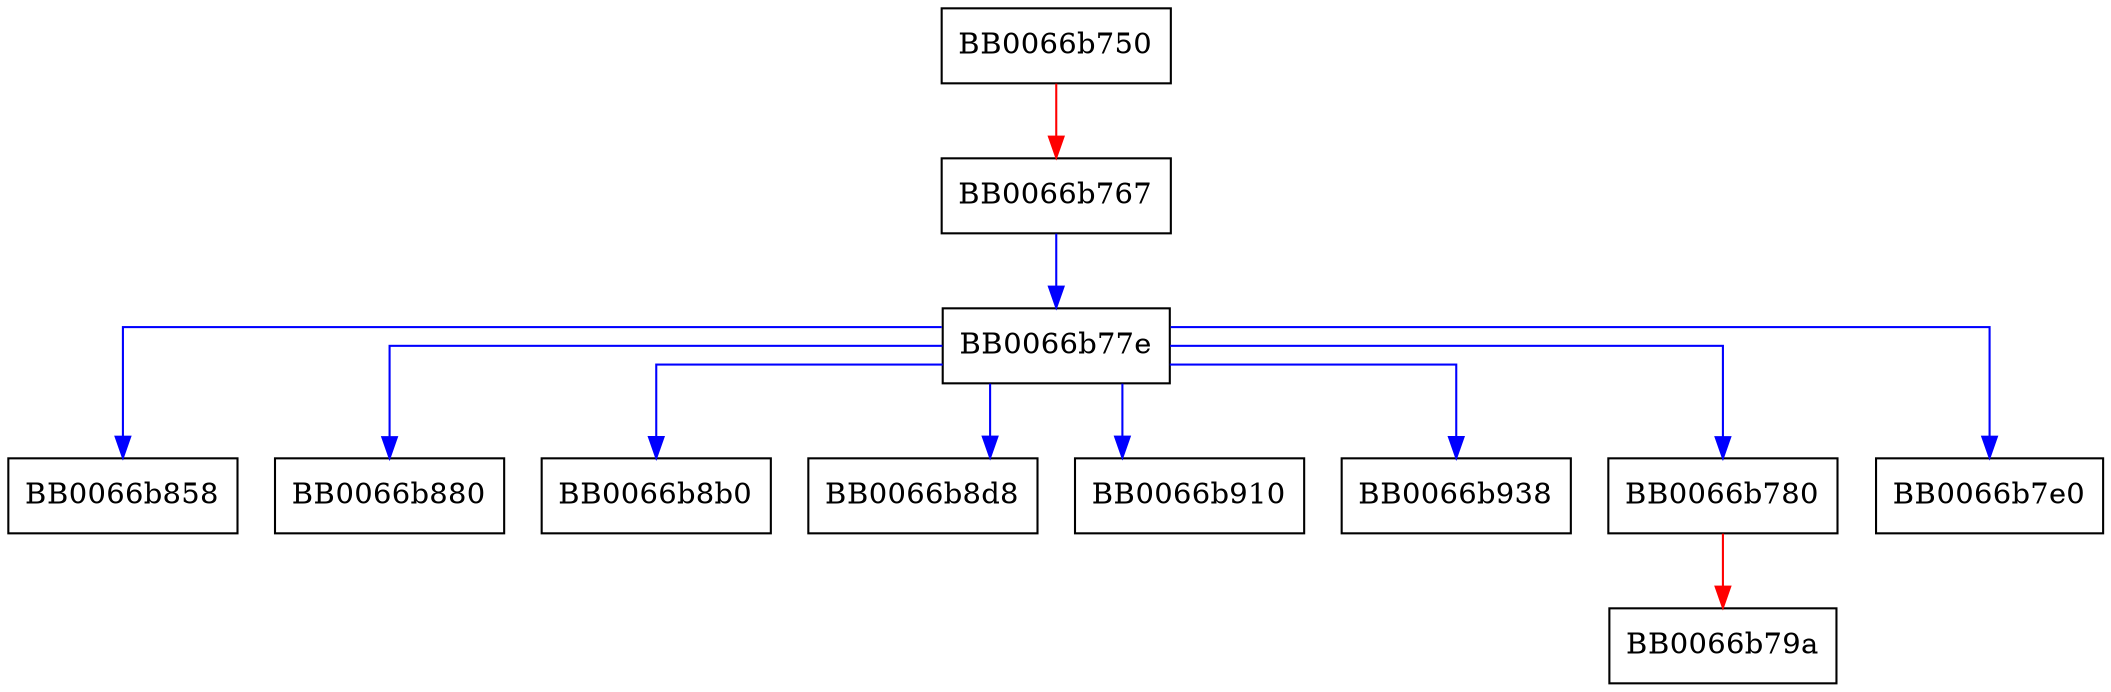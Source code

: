 digraph GENERAL_NAME_print {
  node [shape="box"];
  graph [splines=ortho];
  BB0066b750 -> BB0066b767 [color="red"];
  BB0066b767 -> BB0066b77e [color="blue"];
  BB0066b77e -> BB0066b858 [color="blue"];
  BB0066b77e -> BB0066b880 [color="blue"];
  BB0066b77e -> BB0066b8b0 [color="blue"];
  BB0066b77e -> BB0066b8d8 [color="blue"];
  BB0066b77e -> BB0066b910 [color="blue"];
  BB0066b77e -> BB0066b938 [color="blue"];
  BB0066b77e -> BB0066b780 [color="blue"];
  BB0066b77e -> BB0066b7e0 [color="blue"];
  BB0066b780 -> BB0066b79a [color="red"];
}